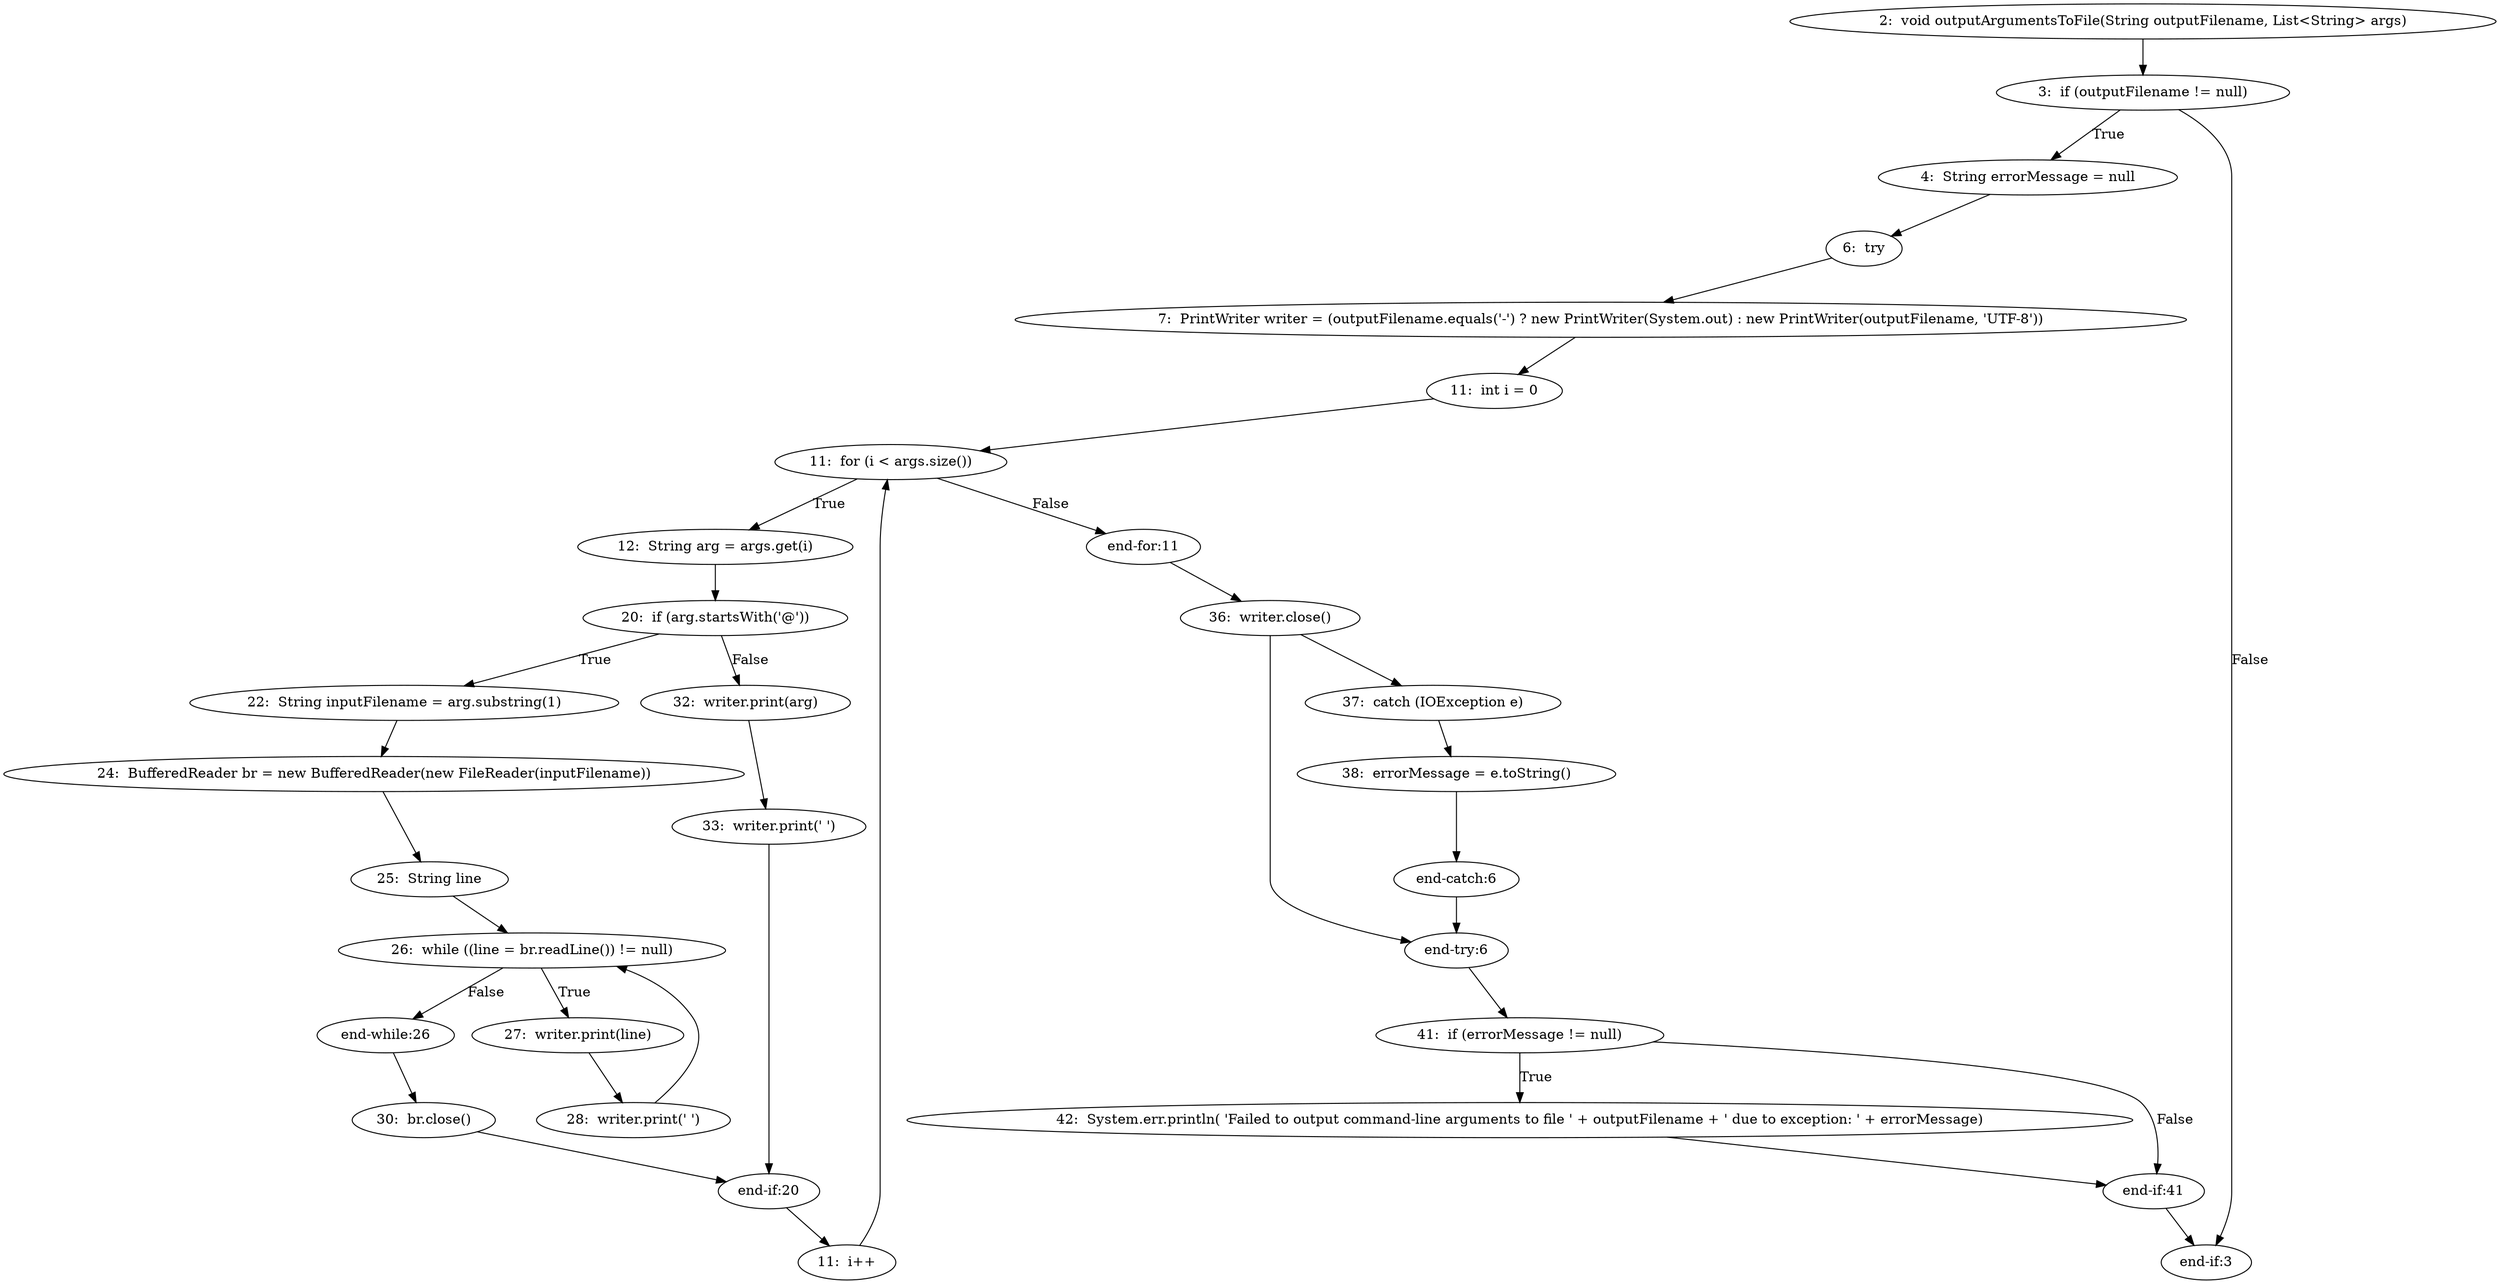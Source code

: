 digraph CFG {
  // graph-vertices
  v1  [label="2:  void outputArgumentsToFile(String outputFilename, List<String> args)"];
  v2  [label="3:  if (outputFilename != null)"];
  v3  [label="4:  String errorMessage = null"];
  v4  [label="end-if:3"];
  v5  [label="6:  try"];
  v6  [label="7:  PrintWriter writer = (outputFilename.equals('-') ? new PrintWriter(System.out) : new PrintWriter(outputFilename, 'UTF-8'))"];
  v7  [label="11:  int i = 0"];
  v8  [label="11:  for (i < args.size())"];
  v9  [label="end-for:11"];
  v10  [label="12:  String arg = args.get(i)"];
  v11  [label="20:  if (arg.startsWith('@'))"];
  v12  [label="22:  String inputFilename = arg.substring(1)"];
  v13  [label="32:  writer.print(arg)"];
  v14  [label="33:  writer.print(' ')"];
  v15  [label="end-if:20"];
  v16  [label="11:  i++"];
  v17  [label="24:  BufferedReader br = new BufferedReader(new FileReader(inputFilename))"];
  v18  [label="25:  String line"];
  v19  [label="26:  while ((line = br.readLine()) != null)"];
  v20  [label="end-while:26"];
  v21  [label="27:  writer.print(line)"];
  v22  [label="28:  writer.print(' ')"];
  v23  [label="30:  br.close()"];
  v24  [label="36:  writer.close()"];
  v25  [label="end-try:6"];
  v26  [label="37:  catch (IOException e)"];
  v27  [label="38:  errorMessage = e.toString()"];
  v28  [label="end-catch:6"];
  v29  [label="41:  if (errorMessage != null)"];
  v30  [label="42:  System.err.println( 'Failed to output command-line arguments to file ' + outputFilename + ' due to exception: ' + errorMessage)"];
  v31  [label="end-if:41"];
  // graph-edges
  v1 -> v2;
  v2 -> v3  [label="True"];
  v2 -> v4  [label="False"];
  v3 -> v5;
  v5 -> v6;
  v6 -> v7;
  v7 -> v8;
  v8 -> v9  [label="False"];
  v8 -> v10  [label="True"];
  v10 -> v11;
  v11 -> v12  [label="True"];
  v11 -> v13  [label="False"];
  v13 -> v14;
  v14 -> v15;
  v15 -> v16;
  v16 -> v8;
  v12 -> v17;
  v17 -> v18;
  v18 -> v19;
  v19 -> v20  [label="False"];
  v19 -> v21  [label="True"];
  v21 -> v22;
  v22 -> v19;
  v20 -> v23;
  v23 -> v15;
  v9 -> v24;
  v24 -> v25;
  v24 -> v26;
  v26 -> v27;
  v27 -> v28;
  v28 -> v25;
  v25 -> v29;
  v29 -> v30  [label="True"];
  v29 -> v31  [label="False"];
  v31 -> v4;
  v30 -> v31;
  // end-of-graph
}
